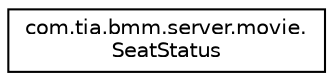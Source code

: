 digraph "Graphical Class Hierarchy"
{
 // INTERACTIVE_SVG=YES
 // LATEX_PDF_SIZE
  edge [fontname="Helvetica",fontsize="10",labelfontname="Helvetica",labelfontsize="10"];
  node [fontname="Helvetica",fontsize="10",shape=record];
  rankdir="LR";
  Node0 [label="com.tia.bmm.server.movie.\lSeatStatus",height=0.2,width=0.4,color="black", fillcolor="white", style="filled",URL="$d1/df9/enumcom_1_1tia_1_1bmm_1_1server_1_1movie_1_1_seat_status.html",tooltip=" "];
}
